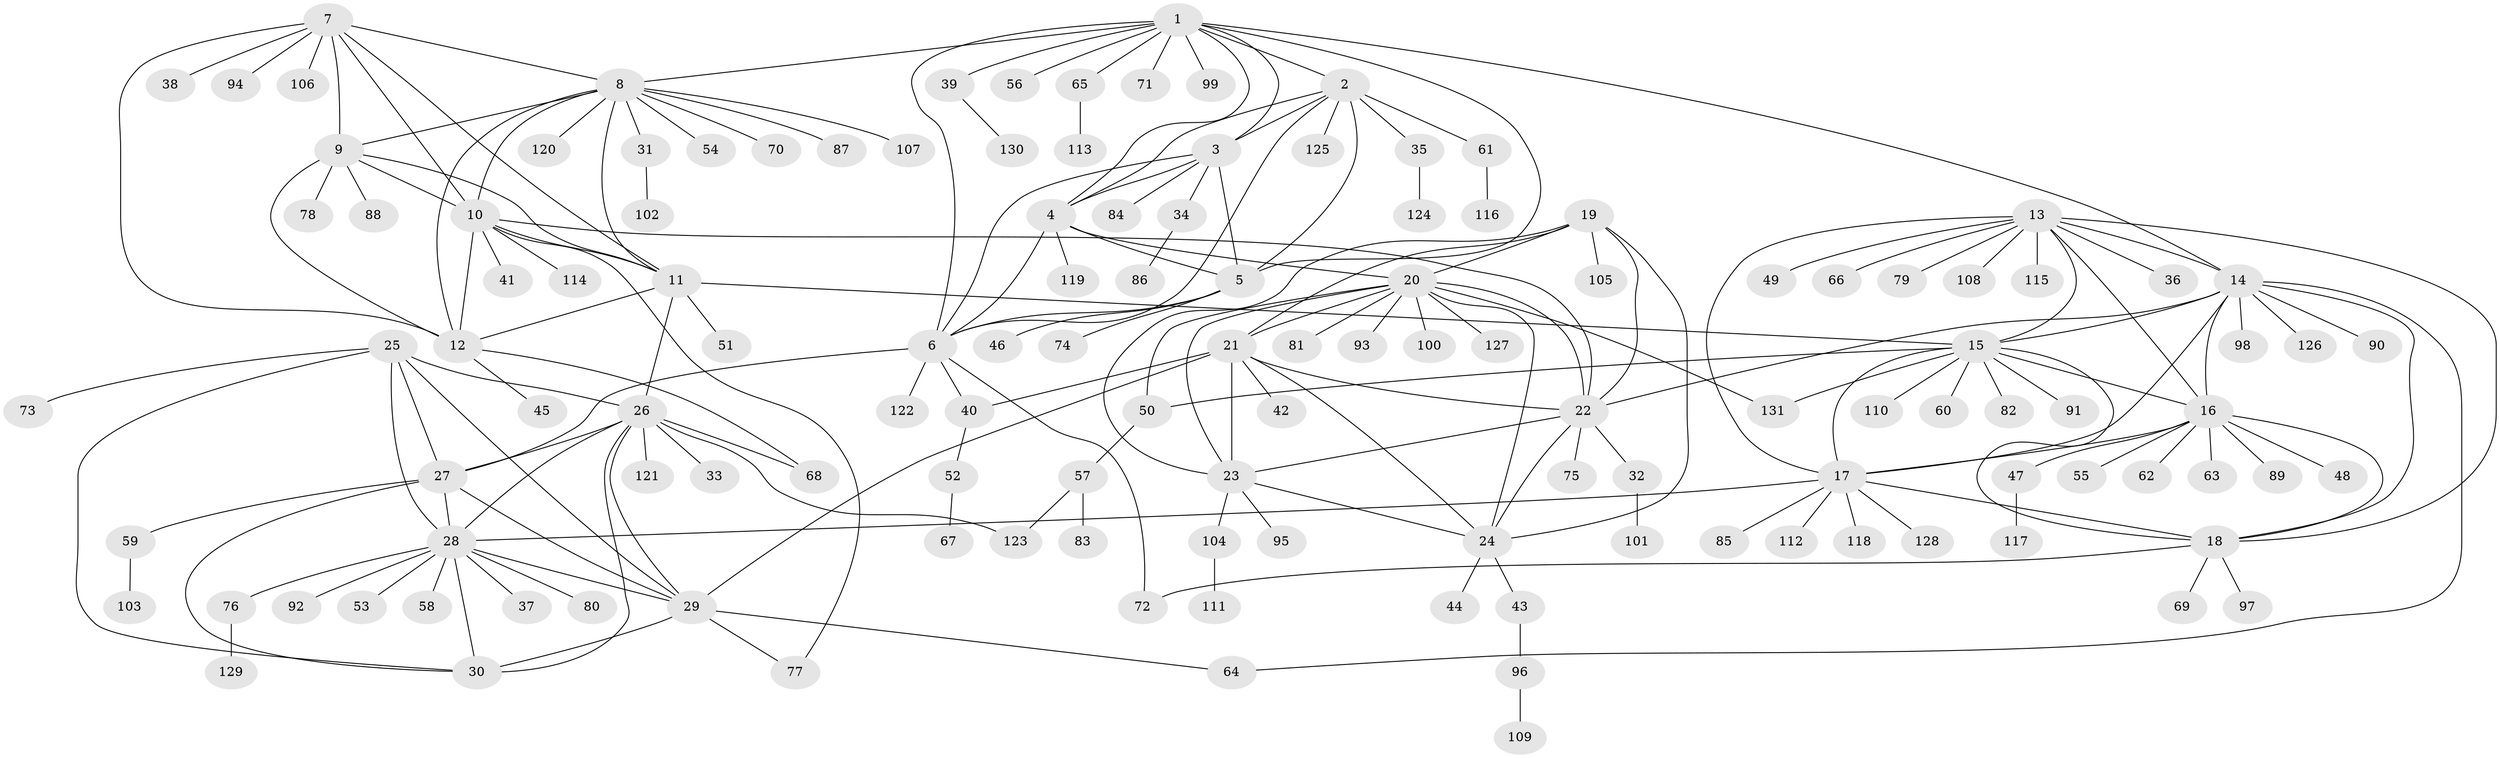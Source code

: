 // coarse degree distribution, {5: 0.038461538461538464, 6: 0.038461538461538464, 2: 0.038461538461538464, 1: 0.7884615384615384, 7: 0.038461538461538464, 9: 0.019230769230769232, 16: 0.019230769230769232, 10: 0.019230769230769232}
// Generated by graph-tools (version 1.1) at 2025/57/03/04/25 21:57:18]
// undirected, 131 vertices, 194 edges
graph export_dot {
graph [start="1"]
  node [color=gray90,style=filled];
  1;
  2;
  3;
  4;
  5;
  6;
  7;
  8;
  9;
  10;
  11;
  12;
  13;
  14;
  15;
  16;
  17;
  18;
  19;
  20;
  21;
  22;
  23;
  24;
  25;
  26;
  27;
  28;
  29;
  30;
  31;
  32;
  33;
  34;
  35;
  36;
  37;
  38;
  39;
  40;
  41;
  42;
  43;
  44;
  45;
  46;
  47;
  48;
  49;
  50;
  51;
  52;
  53;
  54;
  55;
  56;
  57;
  58;
  59;
  60;
  61;
  62;
  63;
  64;
  65;
  66;
  67;
  68;
  69;
  70;
  71;
  72;
  73;
  74;
  75;
  76;
  77;
  78;
  79;
  80;
  81;
  82;
  83;
  84;
  85;
  86;
  87;
  88;
  89;
  90;
  91;
  92;
  93;
  94;
  95;
  96;
  97;
  98;
  99;
  100;
  101;
  102;
  103;
  104;
  105;
  106;
  107;
  108;
  109;
  110;
  111;
  112;
  113;
  114;
  115;
  116;
  117;
  118;
  119;
  120;
  121;
  122;
  123;
  124;
  125;
  126;
  127;
  128;
  129;
  130;
  131;
  1 -- 2;
  1 -- 3;
  1 -- 4;
  1 -- 5;
  1 -- 6;
  1 -- 8;
  1 -- 14;
  1 -- 39;
  1 -- 56;
  1 -- 65;
  1 -- 71;
  1 -- 99;
  2 -- 3;
  2 -- 4;
  2 -- 5;
  2 -- 6;
  2 -- 35;
  2 -- 61;
  2 -- 125;
  3 -- 4;
  3 -- 5;
  3 -- 6;
  3 -- 34;
  3 -- 84;
  4 -- 5;
  4 -- 6;
  4 -- 20;
  4 -- 119;
  5 -- 6;
  5 -- 46;
  5 -- 74;
  6 -- 27;
  6 -- 40;
  6 -- 72;
  6 -- 122;
  7 -- 8;
  7 -- 9;
  7 -- 10;
  7 -- 11;
  7 -- 12;
  7 -- 38;
  7 -- 94;
  7 -- 106;
  8 -- 9;
  8 -- 10;
  8 -- 11;
  8 -- 12;
  8 -- 31;
  8 -- 54;
  8 -- 70;
  8 -- 87;
  8 -- 107;
  8 -- 120;
  9 -- 10;
  9 -- 11;
  9 -- 12;
  9 -- 78;
  9 -- 88;
  10 -- 11;
  10 -- 12;
  10 -- 22;
  10 -- 41;
  10 -- 77;
  10 -- 114;
  11 -- 12;
  11 -- 15;
  11 -- 26;
  11 -- 51;
  12 -- 45;
  12 -- 68;
  13 -- 14;
  13 -- 15;
  13 -- 16;
  13 -- 17;
  13 -- 18;
  13 -- 36;
  13 -- 49;
  13 -- 66;
  13 -- 79;
  13 -- 108;
  13 -- 115;
  14 -- 15;
  14 -- 16;
  14 -- 17;
  14 -- 18;
  14 -- 22;
  14 -- 64;
  14 -- 90;
  14 -- 98;
  14 -- 126;
  15 -- 16;
  15 -- 17;
  15 -- 18;
  15 -- 50;
  15 -- 60;
  15 -- 82;
  15 -- 91;
  15 -- 110;
  15 -- 131;
  16 -- 17;
  16 -- 18;
  16 -- 47;
  16 -- 48;
  16 -- 55;
  16 -- 62;
  16 -- 63;
  16 -- 89;
  17 -- 18;
  17 -- 28;
  17 -- 85;
  17 -- 112;
  17 -- 118;
  17 -- 128;
  18 -- 69;
  18 -- 72;
  18 -- 97;
  19 -- 20;
  19 -- 21;
  19 -- 22;
  19 -- 23;
  19 -- 24;
  19 -- 105;
  20 -- 21;
  20 -- 22;
  20 -- 23;
  20 -- 24;
  20 -- 50;
  20 -- 81;
  20 -- 93;
  20 -- 100;
  20 -- 127;
  20 -- 131;
  21 -- 22;
  21 -- 23;
  21 -- 24;
  21 -- 29;
  21 -- 40;
  21 -- 42;
  22 -- 23;
  22 -- 24;
  22 -- 32;
  22 -- 75;
  23 -- 24;
  23 -- 95;
  23 -- 104;
  24 -- 43;
  24 -- 44;
  25 -- 26;
  25 -- 27;
  25 -- 28;
  25 -- 29;
  25 -- 30;
  25 -- 73;
  26 -- 27;
  26 -- 28;
  26 -- 29;
  26 -- 30;
  26 -- 33;
  26 -- 68;
  26 -- 121;
  26 -- 123;
  27 -- 28;
  27 -- 29;
  27 -- 30;
  27 -- 59;
  28 -- 29;
  28 -- 30;
  28 -- 37;
  28 -- 53;
  28 -- 58;
  28 -- 76;
  28 -- 80;
  28 -- 92;
  29 -- 30;
  29 -- 64;
  29 -- 77;
  31 -- 102;
  32 -- 101;
  34 -- 86;
  35 -- 124;
  39 -- 130;
  40 -- 52;
  43 -- 96;
  47 -- 117;
  50 -- 57;
  52 -- 67;
  57 -- 83;
  57 -- 123;
  59 -- 103;
  61 -- 116;
  65 -- 113;
  76 -- 129;
  96 -- 109;
  104 -- 111;
}
